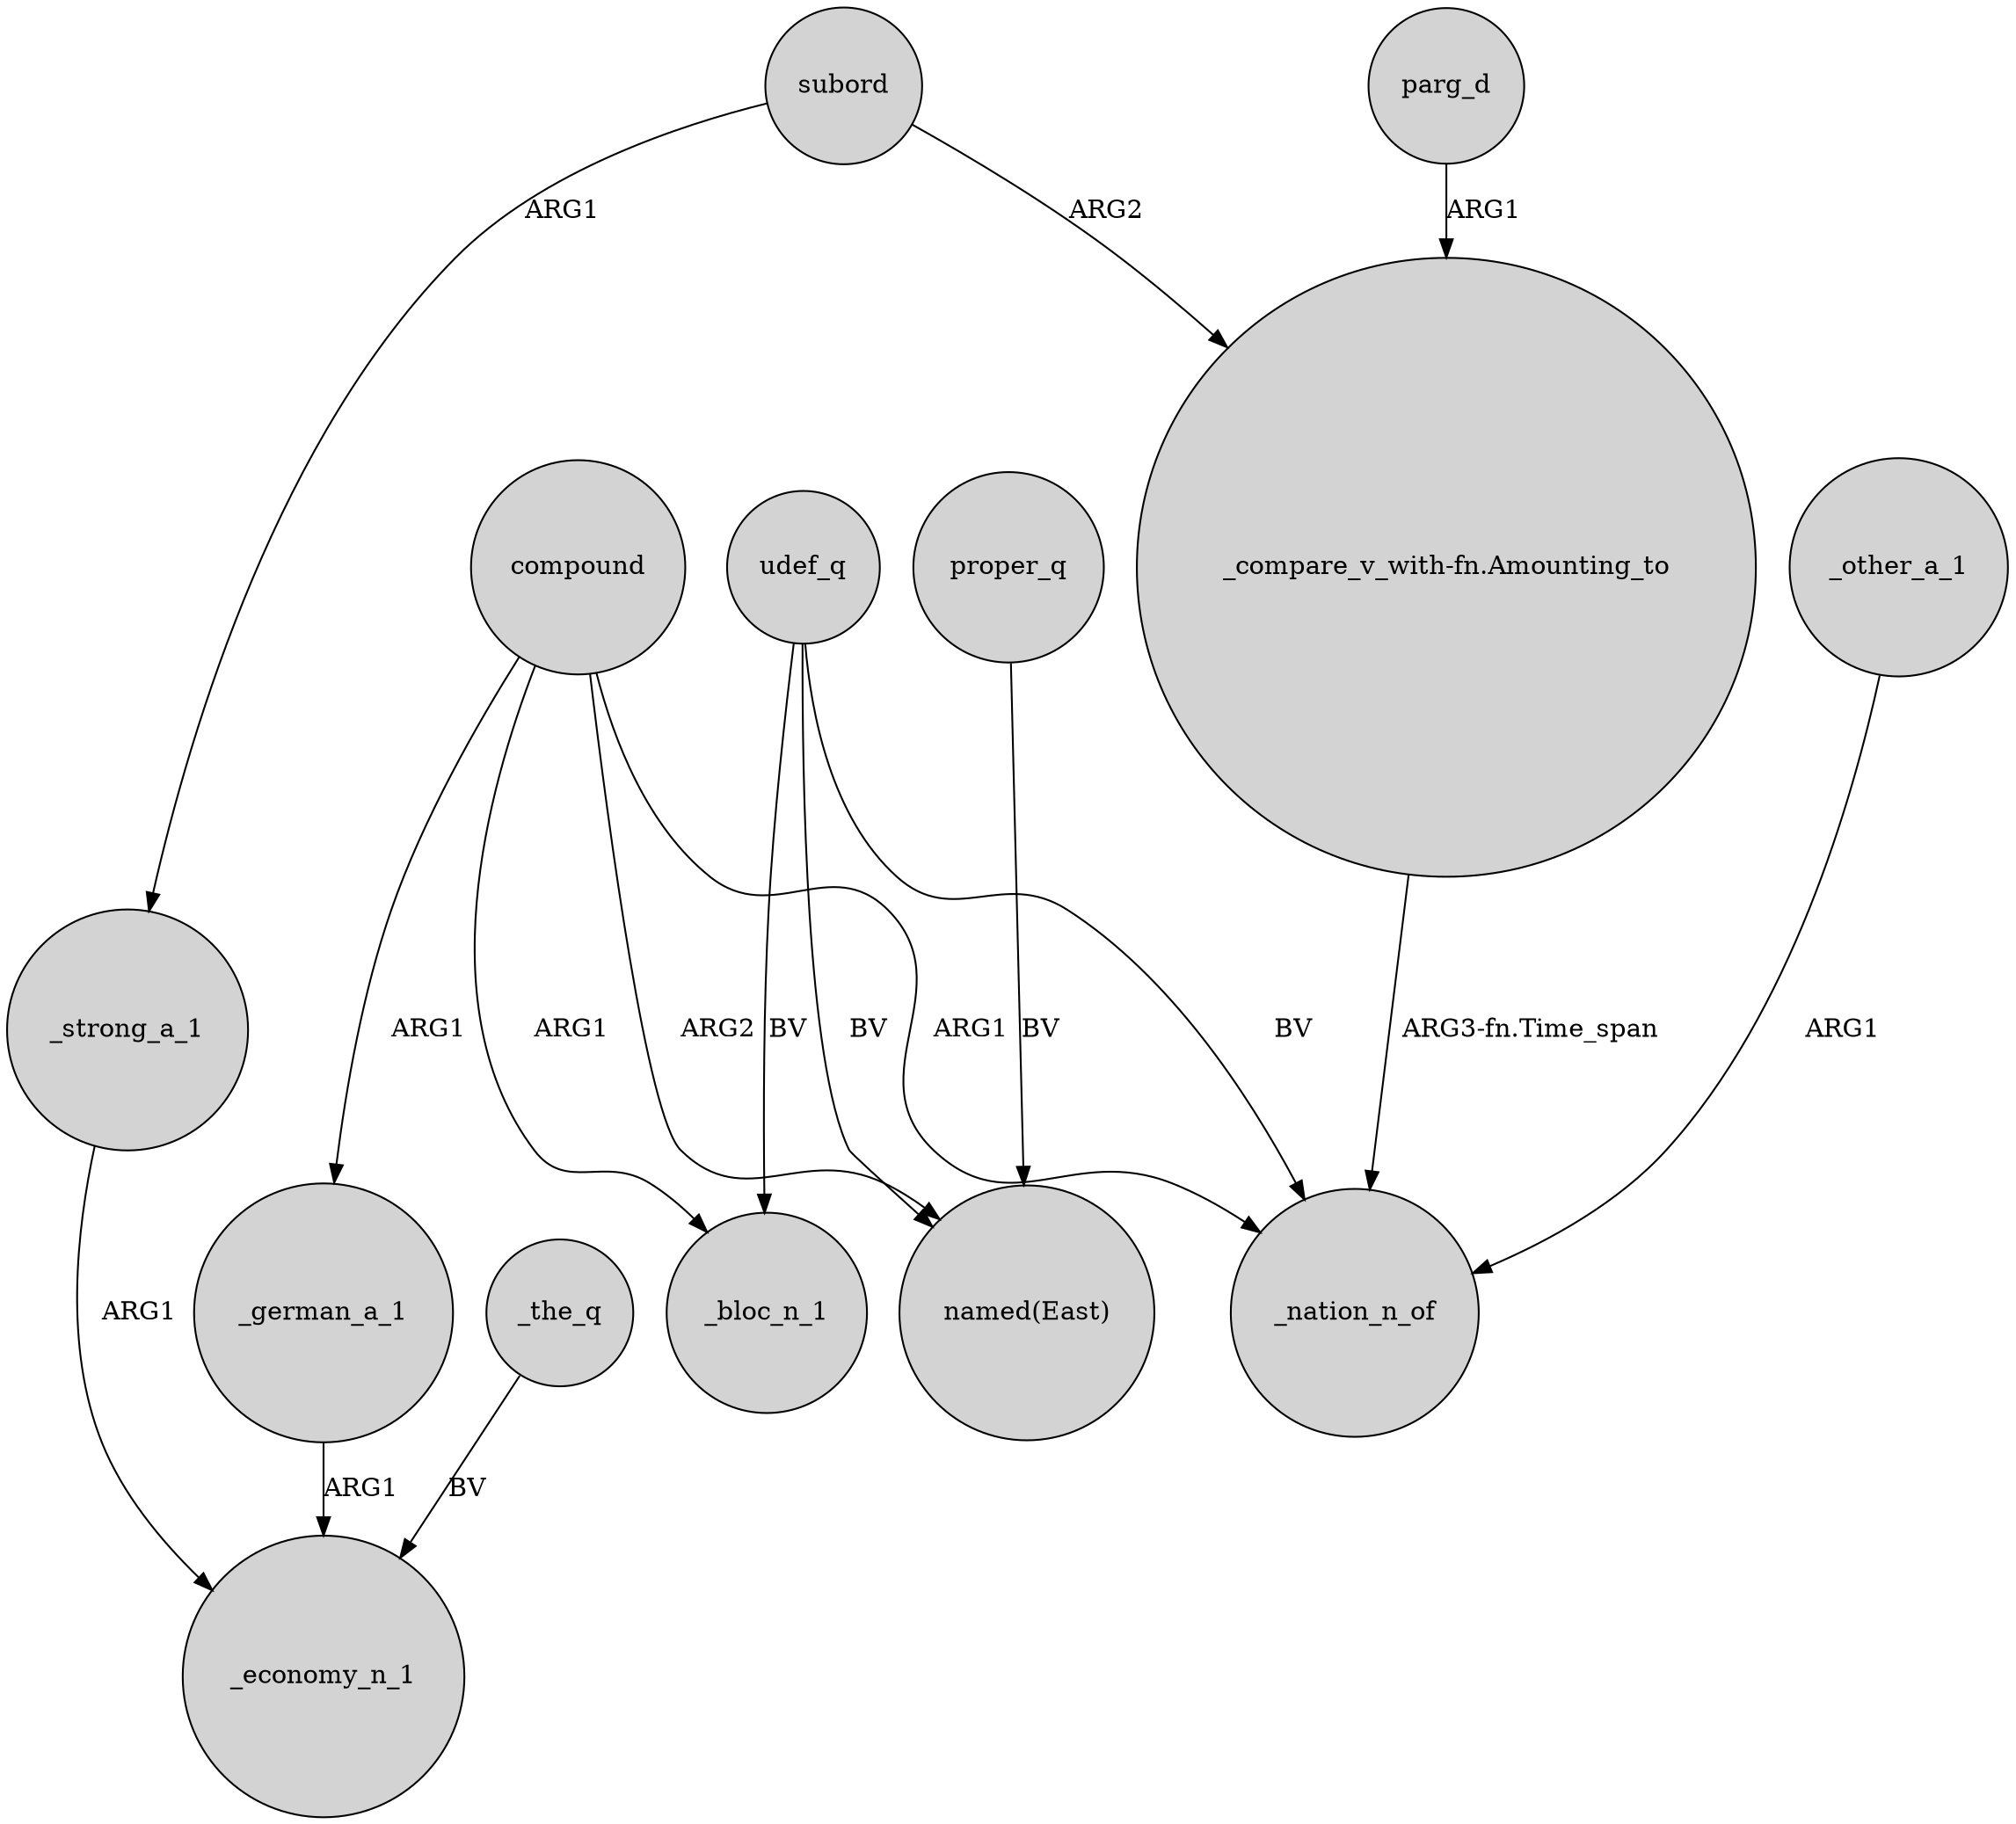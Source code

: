 digraph {
	node [shape=circle style=filled]
	_strong_a_1 -> _economy_n_1 [label=ARG1]
	compound -> _german_a_1 [label=ARG1]
	compound -> _bloc_n_1 [label=ARG1]
	subord -> "_compare_v_with-fn.Amounting_to" [label=ARG2]
	_other_a_1 -> _nation_n_of [label=ARG1]
	udef_q -> _nation_n_of [label=BV]
	proper_q -> "named(East)" [label=BV]
	parg_d -> "_compare_v_with-fn.Amounting_to" [label=ARG1]
	_german_a_1 -> _economy_n_1 [label=ARG1]
	compound -> "named(East)" [label=ARG2]
	udef_q -> _bloc_n_1 [label=BV]
	subord -> _strong_a_1 [label=ARG1]
	compound -> _nation_n_of [label=ARG1]
	"_compare_v_with-fn.Amounting_to" -> _nation_n_of [label="ARG3-fn.Time_span"]
	udef_q -> "named(East)" [label=BV]
	_the_q -> _economy_n_1 [label=BV]
}
